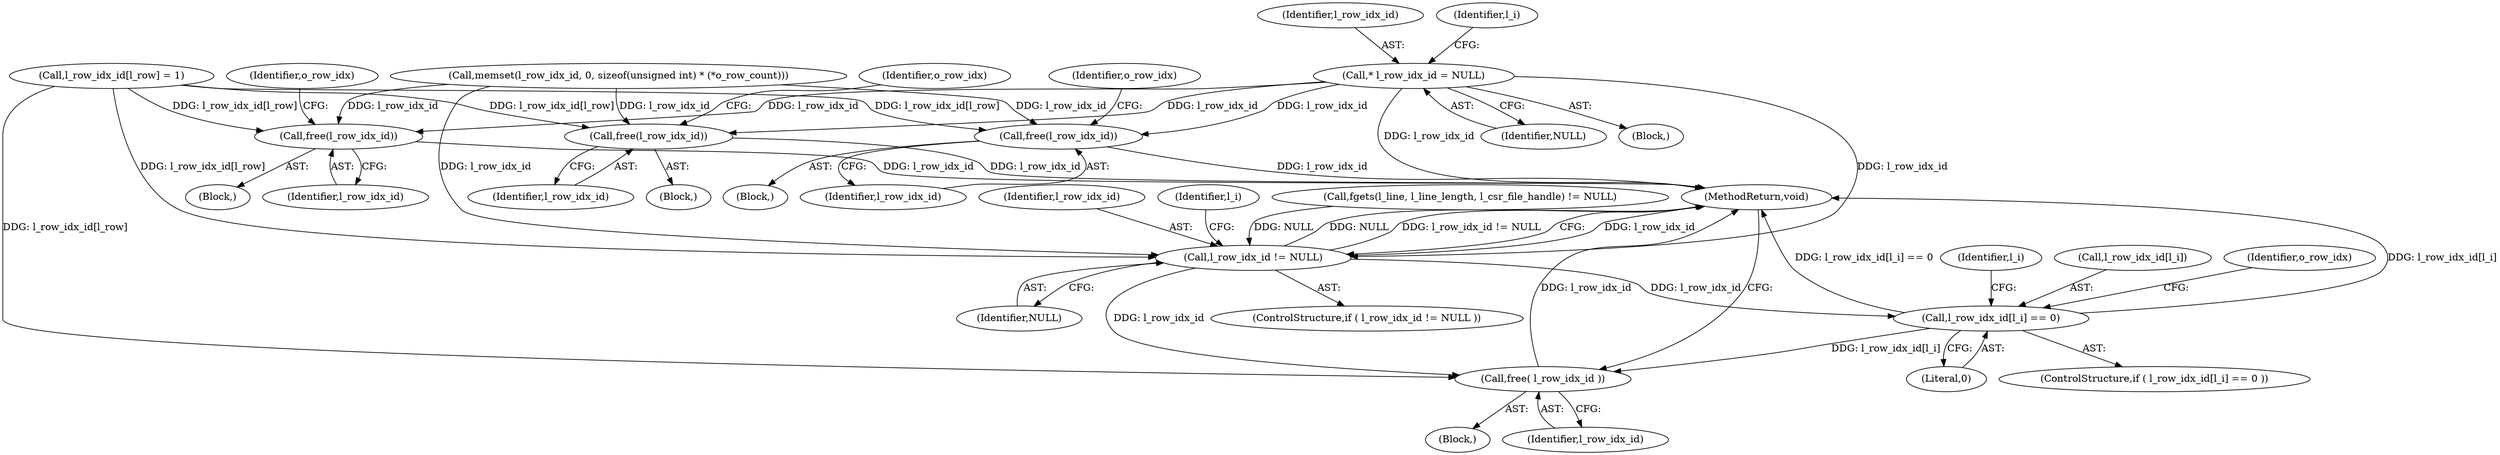 digraph "0_libxsmm_151481489192e6d1997f8bde52c5c425ea41741d_2@pointer" {
"1000142" [label="(Call,* l_row_idx_id = NULL)"];
"1000186" [label="(Call,free(l_row_idx_id))"];
"1000454" [label="(Call,free(l_row_idx_id))"];
"1000530" [label="(Call,free(l_row_idx_id))"];
"1000549" [label="(Call,l_row_idx_id != NULL)"];
"1000565" [label="(Call,l_row_idx_id[l_i] == 0)"];
"1000582" [label="(Call,free( l_row_idx_id ))"];
"1000458" [label="(Identifier,o_row_idx)"];
"1000142" [label="(Call,* l_row_idx_id = NULL)"];
"1000190" [label="(Identifier,o_row_idx)"];
"1000548" [label="(ControlStructure,if ( l_row_idx_id != NULL ))"];
"1000550" [label="(Identifier,l_row_idx_id)"];
"1000552" [label="(Block,)"];
"1000176" [label="(Block,)"];
"1000565" [label="(Call,l_row_idx_id[l_i] == 0)"];
"1000373" [label="(Call,memset(l_row_idx_id, 0, sizeof(unsigned int) * (*o_row_count)))"];
"1000520" [label="(Block,)"];
"1000551" [label="(Identifier,NULL)"];
"1000562" [label="(Identifier,l_i)"];
"1000583" [label="(Identifier,l_row_idx_id)"];
"1000584" [label="(MethodReturn,void)"];
"1000582" [label="(Call,free( l_row_idx_id ))"];
"1000569" [label="(Literal,0)"];
"1000187" [label="(Identifier,l_row_idx_id)"];
"1000549" [label="(Call,l_row_idx_id != NULL)"];
"1000454" [label="(Call,free(l_row_idx_id))"];
"1000444" [label="(Block,)"];
"1000186" [label="(Call,free(l_row_idx_id))"];
"1000566" [label="(Call,l_row_idx_id[l_i])"];
"1000144" [label="(Identifier,NULL)"];
"1000555" [label="(Identifier,l_i)"];
"1000143" [label="(Identifier,l_row_idx_id)"];
"1000534" [label="(Identifier,o_row_idx)"];
"1000530" [label="(Call,free(l_row_idx_id))"];
"1000164" [label="(Call,fgets(l_line, l_line_length, l_csr_file_handle) != NULL)"];
"1000455" [label="(Identifier,l_row_idx_id)"];
"1000564" [label="(ControlStructure,if ( l_row_idx_id[l_i] == 0 ))"];
"1000500" [label="(Call,l_row_idx_id[l_row] = 1)"];
"1000130" [label="(Block,)"];
"1000147" [label="(Identifier,l_i)"];
"1000574" [label="(Identifier,o_row_idx)"];
"1000531" [label="(Identifier,l_row_idx_id)"];
"1000142" -> "1000130"  [label="AST: "];
"1000142" -> "1000144"  [label="CFG: "];
"1000143" -> "1000142"  [label="AST: "];
"1000144" -> "1000142"  [label="AST: "];
"1000147" -> "1000142"  [label="CFG: "];
"1000142" -> "1000584"  [label="DDG: l_row_idx_id"];
"1000142" -> "1000186"  [label="DDG: l_row_idx_id"];
"1000142" -> "1000454"  [label="DDG: l_row_idx_id"];
"1000142" -> "1000530"  [label="DDG: l_row_idx_id"];
"1000142" -> "1000549"  [label="DDG: l_row_idx_id"];
"1000186" -> "1000176"  [label="AST: "];
"1000186" -> "1000187"  [label="CFG: "];
"1000187" -> "1000186"  [label="AST: "];
"1000190" -> "1000186"  [label="CFG: "];
"1000186" -> "1000584"  [label="DDG: l_row_idx_id"];
"1000500" -> "1000186"  [label="DDG: l_row_idx_id[l_row]"];
"1000373" -> "1000186"  [label="DDG: l_row_idx_id"];
"1000454" -> "1000444"  [label="AST: "];
"1000454" -> "1000455"  [label="CFG: "];
"1000455" -> "1000454"  [label="AST: "];
"1000458" -> "1000454"  [label="CFG: "];
"1000454" -> "1000584"  [label="DDG: l_row_idx_id"];
"1000500" -> "1000454"  [label="DDG: l_row_idx_id[l_row]"];
"1000373" -> "1000454"  [label="DDG: l_row_idx_id"];
"1000530" -> "1000520"  [label="AST: "];
"1000530" -> "1000531"  [label="CFG: "];
"1000531" -> "1000530"  [label="AST: "];
"1000534" -> "1000530"  [label="CFG: "];
"1000530" -> "1000584"  [label="DDG: l_row_idx_id"];
"1000500" -> "1000530"  [label="DDG: l_row_idx_id[l_row]"];
"1000373" -> "1000530"  [label="DDG: l_row_idx_id"];
"1000549" -> "1000548"  [label="AST: "];
"1000549" -> "1000551"  [label="CFG: "];
"1000550" -> "1000549"  [label="AST: "];
"1000551" -> "1000549"  [label="AST: "];
"1000555" -> "1000549"  [label="CFG: "];
"1000584" -> "1000549"  [label="CFG: "];
"1000549" -> "1000584"  [label="DDG: l_row_idx_id"];
"1000549" -> "1000584"  [label="DDG: NULL"];
"1000549" -> "1000584"  [label="DDG: l_row_idx_id != NULL"];
"1000500" -> "1000549"  [label="DDG: l_row_idx_id[l_row]"];
"1000373" -> "1000549"  [label="DDG: l_row_idx_id"];
"1000164" -> "1000549"  [label="DDG: NULL"];
"1000549" -> "1000565"  [label="DDG: l_row_idx_id"];
"1000549" -> "1000582"  [label="DDG: l_row_idx_id"];
"1000565" -> "1000564"  [label="AST: "];
"1000565" -> "1000569"  [label="CFG: "];
"1000566" -> "1000565"  [label="AST: "];
"1000569" -> "1000565"  [label="AST: "];
"1000574" -> "1000565"  [label="CFG: "];
"1000562" -> "1000565"  [label="CFG: "];
"1000565" -> "1000584"  [label="DDG: l_row_idx_id[l_i]"];
"1000565" -> "1000584"  [label="DDG: l_row_idx_id[l_i] == 0"];
"1000565" -> "1000582"  [label="DDG: l_row_idx_id[l_i]"];
"1000582" -> "1000552"  [label="AST: "];
"1000582" -> "1000583"  [label="CFG: "];
"1000583" -> "1000582"  [label="AST: "];
"1000584" -> "1000582"  [label="CFG: "];
"1000582" -> "1000584"  [label="DDG: l_row_idx_id"];
"1000500" -> "1000582"  [label="DDG: l_row_idx_id[l_row]"];
}
